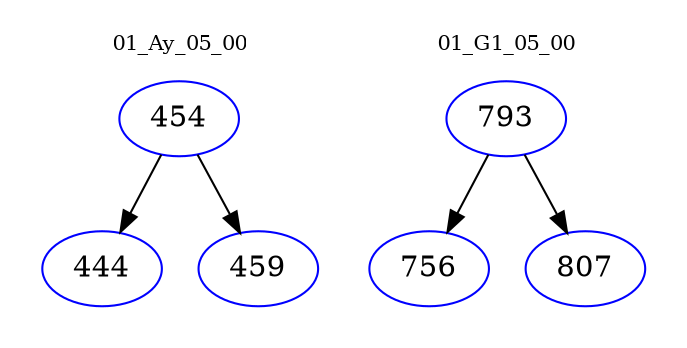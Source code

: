 digraph{
subgraph cluster_0 {
color = white
label = "01_Ay_05_00";
fontsize=10;
T0_454 [label="454", color="blue"]
T0_454 -> T0_444 [color="black"]
T0_444 [label="444", color="blue"]
T0_454 -> T0_459 [color="black"]
T0_459 [label="459", color="blue"]
}
subgraph cluster_1 {
color = white
label = "01_G1_05_00";
fontsize=10;
T1_793 [label="793", color="blue"]
T1_793 -> T1_756 [color="black"]
T1_756 [label="756", color="blue"]
T1_793 -> T1_807 [color="black"]
T1_807 [label="807", color="blue"]
}
}
